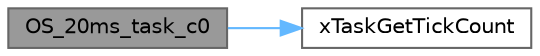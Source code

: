 digraph "OS_20ms_task_c0"
{
 // LATEX_PDF_SIZE
  bgcolor="transparent";
  edge [fontname=Helvetica,fontsize=10,labelfontname=Helvetica,labelfontsize=10];
  node [fontname=Helvetica,fontsize=10,shape=box,height=0.2,width=0.4];
  rankdir="LR";
  Node1 [id="Node000001",label="OS_20ms_task_c0",height=0.2,width=0.4,color="gray40", fillcolor="grey60", style="filled", fontcolor="black",tooltip=" "];
  Node1 -> Node2 [id="edge1_Node000001_Node000002",color="steelblue1",style="solid",tooltip=" "];
  Node2 [id="Node000002",label="xTaskGetTickCount",height=0.2,width=0.4,color="grey40", fillcolor="white", style="filled",URL="$tasks_8c.html#a5fa24e36d5e1eeb57f5b73b72ea048e7",tooltip=" "];
}
